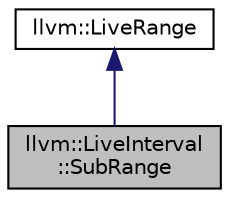 digraph "llvm::LiveInterval::SubRange"
{
 // LATEX_PDF_SIZE
  bgcolor="transparent";
  edge [fontname="Helvetica",fontsize="10",labelfontname="Helvetica",labelfontsize="10"];
  node [fontname="Helvetica",fontsize="10",shape=record];
  Node1 [label="llvm::LiveInterval\l::SubRange",height=0.2,width=0.4,color="black", fillcolor="grey75", style="filled", fontcolor="black",tooltip="A live range for subregisters."];
  Node2 -> Node1 [dir="back",color="midnightblue",fontsize="10",style="solid",fontname="Helvetica"];
  Node2 [label="llvm::LiveRange",height=0.2,width=0.4,color="black",URL="$classllvm_1_1LiveRange.html",tooltip="This class represents the liveness of a register, stack slot, etc."];
}
